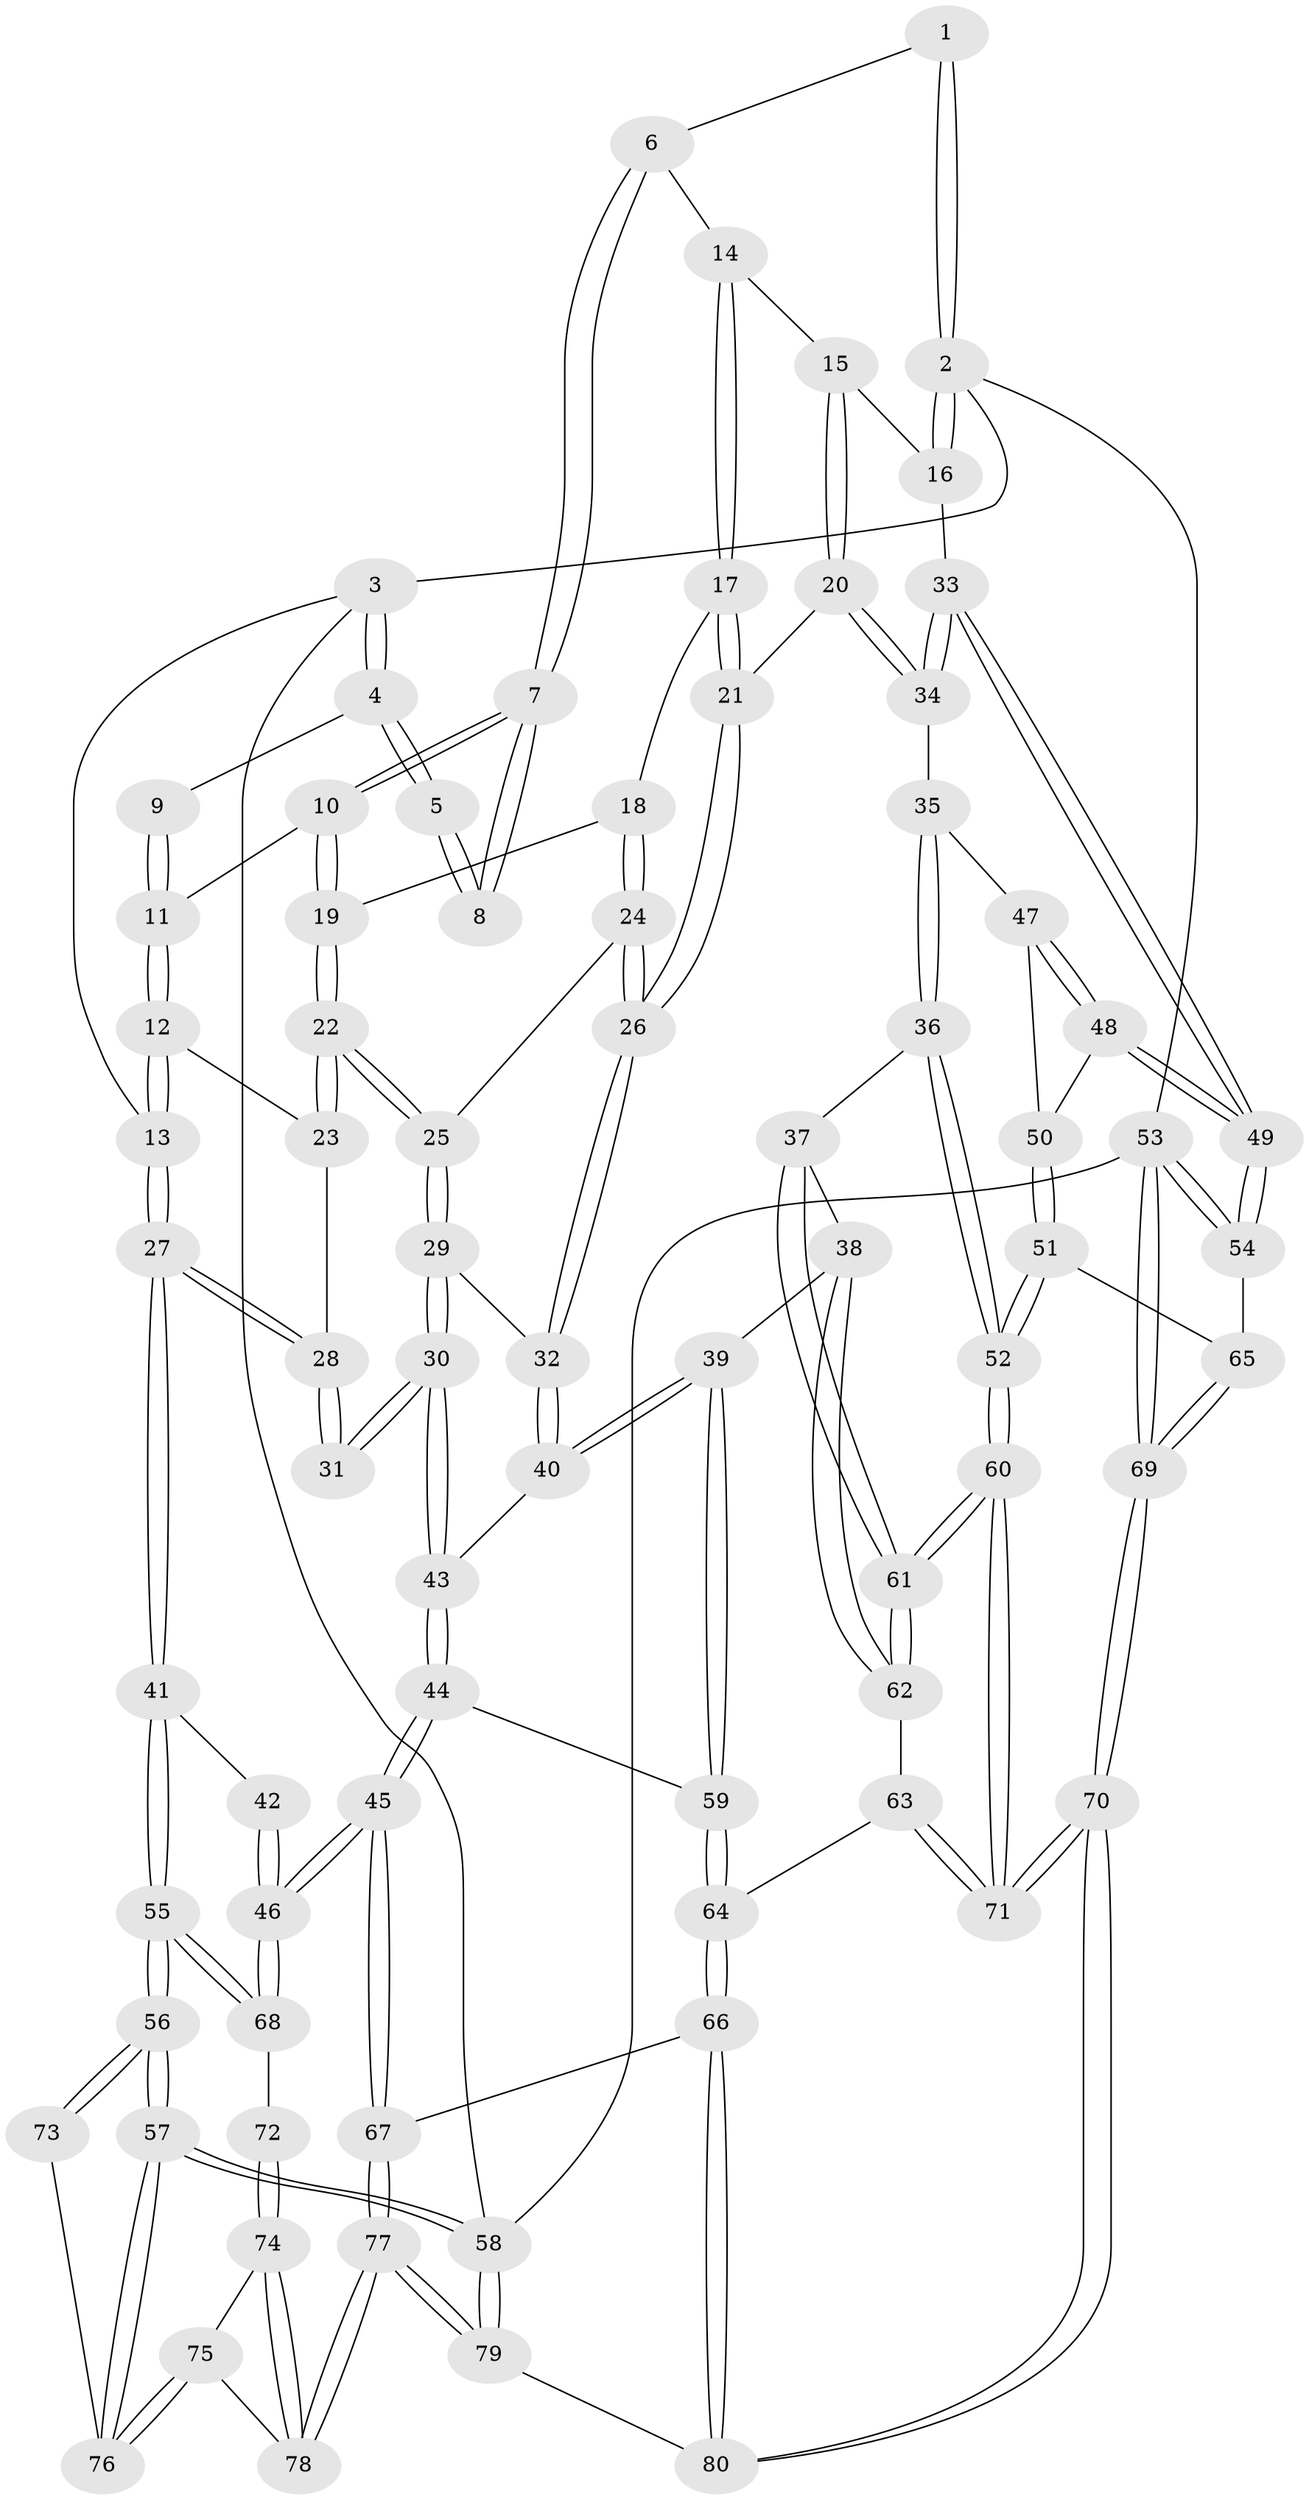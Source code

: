 // Generated by graph-tools (version 1.1) at 2025/27/03/09/25 03:27:08]
// undirected, 80 vertices, 197 edges
graph export_dot {
graph [start="1"]
  node [color=gray90,style=filled];
  1 [pos="+0.5737869080733797+0"];
  2 [pos="+1+0"];
  3 [pos="+0+0"];
  4 [pos="+0+0"];
  5 [pos="+0.44680745277323525+0"];
  6 [pos="+0.5959064901552502+0.07803051416813439"];
  7 [pos="+0.3421253598993905+0.2430649401101785"];
  8 [pos="+0.3205904250706951+0.1499044478417246"];
  9 [pos="+0.1459573124148436+0.02371847906421532"];
  10 [pos="+0.3324649336963056+0.2718077964400811"];
  11 [pos="+0.23188515837892562+0.29718475482356327"];
  12 [pos="+0.22640766088167247+0.3005736594098288"];
  13 [pos="+0+0"];
  14 [pos="+0.6450752486527155+0.1644511477290042"];
  15 [pos="+0.9583576275748079+0.14737640236705202"];
  16 [pos="+1+0"];
  17 [pos="+0.6417556712002784+0.2758979099339462"];
  18 [pos="+0.44615893691181385+0.36174996608788107"];
  19 [pos="+0.3926376017774231+0.3322617515307907"];
  20 [pos="+0.7999391285066039+0.43922388544228913"];
  21 [pos="+0.7350574711280584+0.40978281888643486"];
  22 [pos="+0.3138222419311849+0.46972258817601636"];
  23 [pos="+0.18452516090301338+0.38038548355105106"];
  24 [pos="+0.4637252989442371+0.44820882861910133"];
  25 [pos="+0.32223429322768443+0.5237909221565586"];
  26 [pos="+0.5292500256660163+0.5449249814013166"];
  27 [pos="+0+0.5239795161054229"];
  28 [pos="+0.1809441384322986+0.38429568725895835"];
  29 [pos="+0.3030086119132744+0.5721100768478051"];
  30 [pos="+0.292715559474665+0.5843980658336883"];
  31 [pos="+0.24884884078525715+0.5633976203929433"];
  32 [pos="+0.5292312797193248+0.5450481581417439"];
  33 [pos="+1+0.4501001382728172"];
  34 [pos="+0.8080346111578295+0.4496107279666404"];
  35 [pos="+0.8080753154374144+0.5147238010763393"];
  36 [pos="+0.7541362312040358+0.601522568389914"];
  37 [pos="+0.5949021941061475+0.6772238288857013"];
  38 [pos="+0.5762717867037893+0.6754582013079241"];
  39 [pos="+0.5565972032861576+0.6684451322219843"];
  40 [pos="+0.5302951850124503+0.555087583367048"];
  41 [pos="+0+0.5762355807351316"];
  42 [pos="+0.15613787845383692+0.5710529011273779"];
  43 [pos="+0.30535681071679804+0.6562149570897432"];
  44 [pos="+0.3075384872826836+0.7075459456515659"];
  45 [pos="+0.27154230275732694+0.7526808586737647"];
  46 [pos="+0.2379137814820064+0.7531096478181244"];
  47 [pos="+0.8568890036546063+0.5748832504238682"];
  48 [pos="+1+0.6683475983372115"];
  49 [pos="+1+0.676508681192575"];
  50 [pos="+0.8831470436013235+0.6915403538319065"];
  51 [pos="+0.8432651939874632+0.7726847919981737"];
  52 [pos="+0.8032915432209062+0.8032706255849957"];
  53 [pos="+1+1"];
  54 [pos="+1+0.7251375762602126"];
  55 [pos="+0+0.5814350899857073"];
  56 [pos="+0+0.8456787813556307"];
  57 [pos="+0+0.9623246887583069"];
  58 [pos="+0+1"];
  59 [pos="+0.4922464086002604+0.719599720476337"];
  60 [pos="+0.7860933308307376+0.8351575265344529"];
  61 [pos="+0.7792644020151553+0.83220084843096"];
  62 [pos="+0.6117258946107327+0.8413259382798581"];
  63 [pos="+0.5746475361883463+0.8785519237161005"];
  64 [pos="+0.48751816136351617+0.8797565453558325"];
  65 [pos="+0.9292491162696928+0.7688671194187884"];
  66 [pos="+0.4654958146092829+0.9060632731242054"];
  67 [pos="+0.3108659388241943+0.876955329483538"];
  68 [pos="+0.21334736336885016+0.7542297742797636"];
  69 [pos="+1+1"];
  70 [pos="+0.9040854839986829+1"];
  71 [pos="+0.8684631370715433+1"];
  72 [pos="+0.19500240995588444+0.7752237683743474"];
  73 [pos="+0.16425358520390043+0.7903793079457995"];
  74 [pos="+0.15625999136423457+0.8591995784616958"];
  75 [pos="+0.08869589618436637+0.8742728182581558"];
  76 [pos="+0.02798032713190878+0.8779796714990608"];
  77 [pos="+0.217841155407123+1"];
  78 [pos="+0.16843831715304883+0.916152094694314"];
  79 [pos="+0.14422588871689934+1"];
  80 [pos="+0.5168640103238598+1"];
  1 -- 2;
  1 -- 2;
  1 -- 6;
  2 -- 3;
  2 -- 16;
  2 -- 16;
  2 -- 53;
  3 -- 4;
  3 -- 4;
  3 -- 13;
  3 -- 58;
  4 -- 5;
  4 -- 5;
  4 -- 9;
  5 -- 8;
  5 -- 8;
  6 -- 7;
  6 -- 7;
  6 -- 14;
  7 -- 8;
  7 -- 8;
  7 -- 10;
  7 -- 10;
  9 -- 11;
  9 -- 11;
  10 -- 11;
  10 -- 19;
  10 -- 19;
  11 -- 12;
  11 -- 12;
  12 -- 13;
  12 -- 13;
  12 -- 23;
  13 -- 27;
  13 -- 27;
  14 -- 15;
  14 -- 17;
  14 -- 17;
  15 -- 16;
  15 -- 20;
  15 -- 20;
  16 -- 33;
  17 -- 18;
  17 -- 21;
  17 -- 21;
  18 -- 19;
  18 -- 24;
  18 -- 24;
  19 -- 22;
  19 -- 22;
  20 -- 21;
  20 -- 34;
  20 -- 34;
  21 -- 26;
  21 -- 26;
  22 -- 23;
  22 -- 23;
  22 -- 25;
  22 -- 25;
  23 -- 28;
  24 -- 25;
  24 -- 26;
  24 -- 26;
  25 -- 29;
  25 -- 29;
  26 -- 32;
  26 -- 32;
  27 -- 28;
  27 -- 28;
  27 -- 41;
  27 -- 41;
  28 -- 31;
  28 -- 31;
  29 -- 30;
  29 -- 30;
  29 -- 32;
  30 -- 31;
  30 -- 31;
  30 -- 43;
  30 -- 43;
  32 -- 40;
  32 -- 40;
  33 -- 34;
  33 -- 34;
  33 -- 49;
  33 -- 49;
  34 -- 35;
  35 -- 36;
  35 -- 36;
  35 -- 47;
  36 -- 37;
  36 -- 52;
  36 -- 52;
  37 -- 38;
  37 -- 61;
  37 -- 61;
  38 -- 39;
  38 -- 62;
  38 -- 62;
  39 -- 40;
  39 -- 40;
  39 -- 59;
  39 -- 59;
  40 -- 43;
  41 -- 42;
  41 -- 55;
  41 -- 55;
  42 -- 46;
  42 -- 46;
  43 -- 44;
  43 -- 44;
  44 -- 45;
  44 -- 45;
  44 -- 59;
  45 -- 46;
  45 -- 46;
  45 -- 67;
  45 -- 67;
  46 -- 68;
  46 -- 68;
  47 -- 48;
  47 -- 48;
  47 -- 50;
  48 -- 49;
  48 -- 49;
  48 -- 50;
  49 -- 54;
  49 -- 54;
  50 -- 51;
  50 -- 51;
  51 -- 52;
  51 -- 52;
  51 -- 65;
  52 -- 60;
  52 -- 60;
  53 -- 54;
  53 -- 54;
  53 -- 69;
  53 -- 69;
  53 -- 58;
  54 -- 65;
  55 -- 56;
  55 -- 56;
  55 -- 68;
  55 -- 68;
  56 -- 57;
  56 -- 57;
  56 -- 73;
  56 -- 73;
  57 -- 58;
  57 -- 58;
  57 -- 76;
  57 -- 76;
  58 -- 79;
  58 -- 79;
  59 -- 64;
  59 -- 64;
  60 -- 61;
  60 -- 61;
  60 -- 71;
  60 -- 71;
  61 -- 62;
  61 -- 62;
  62 -- 63;
  63 -- 64;
  63 -- 71;
  63 -- 71;
  64 -- 66;
  64 -- 66;
  65 -- 69;
  65 -- 69;
  66 -- 67;
  66 -- 80;
  66 -- 80;
  67 -- 77;
  67 -- 77;
  68 -- 72;
  69 -- 70;
  69 -- 70;
  70 -- 71;
  70 -- 71;
  70 -- 80;
  70 -- 80;
  72 -- 74;
  72 -- 74;
  73 -- 76;
  74 -- 75;
  74 -- 78;
  74 -- 78;
  75 -- 76;
  75 -- 76;
  75 -- 78;
  77 -- 78;
  77 -- 78;
  77 -- 79;
  77 -- 79;
  79 -- 80;
}
